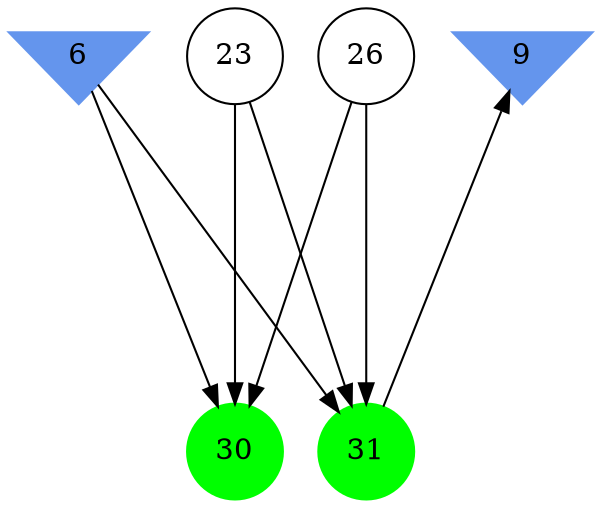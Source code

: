 digraph brain {
	ranksep=2.0;
	6 [shape=invtriangle,style=filled,color=cornflowerblue];
	9 [shape=invtriangle,style=filled,color=cornflowerblue];
	23 [shape=circle,color=black];
	26 [shape=circle,color=black];
	30 [shape=circle,style=filled,color=green];
	31 [shape=circle,style=filled,color=green];
	6	->	31;
	6	->	30;
	23	->	31;
	23	->	30;
	26	->	31;
	26	->	30;
	31	->	9;
	{ rank=same; 6; 9; }
	{ rank=same; 23; 26; }
	{ rank=same; 30; 31; }
}
